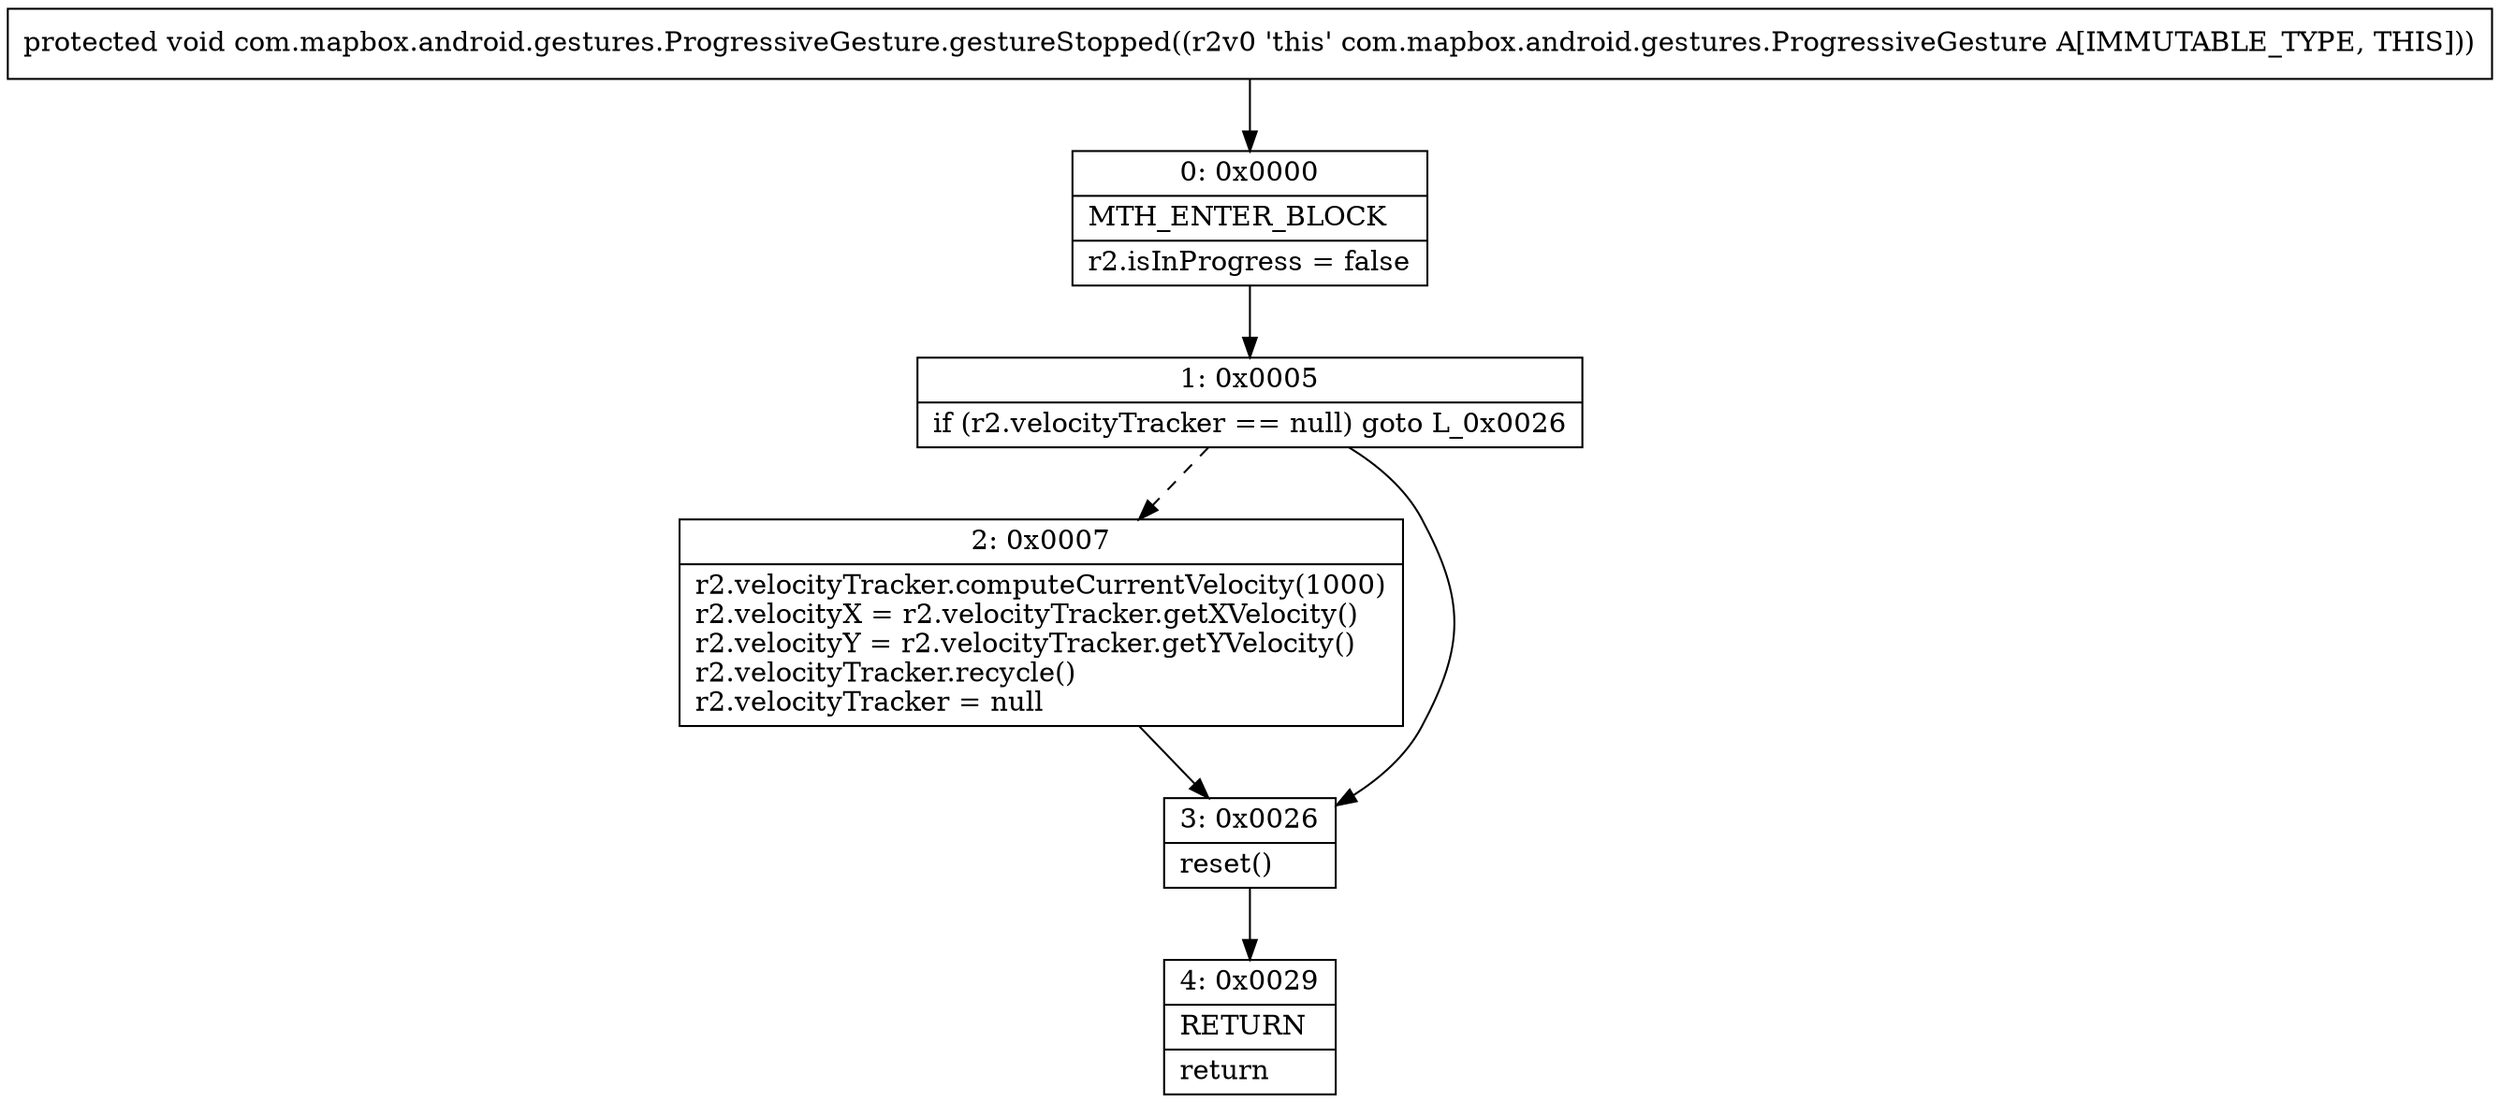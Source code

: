 digraph "CFG forcom.mapbox.android.gestures.ProgressiveGesture.gestureStopped()V" {
Node_0 [shape=record,label="{0\:\ 0x0000|MTH_ENTER_BLOCK\l|r2.isInProgress = false\l}"];
Node_1 [shape=record,label="{1\:\ 0x0005|if (r2.velocityTracker == null) goto L_0x0026\l}"];
Node_2 [shape=record,label="{2\:\ 0x0007|r2.velocityTracker.computeCurrentVelocity(1000)\lr2.velocityX = r2.velocityTracker.getXVelocity()\lr2.velocityY = r2.velocityTracker.getYVelocity()\lr2.velocityTracker.recycle()\lr2.velocityTracker = null\l}"];
Node_3 [shape=record,label="{3\:\ 0x0026|reset()\l}"];
Node_4 [shape=record,label="{4\:\ 0x0029|RETURN\l|return\l}"];
MethodNode[shape=record,label="{protected void com.mapbox.android.gestures.ProgressiveGesture.gestureStopped((r2v0 'this' com.mapbox.android.gestures.ProgressiveGesture A[IMMUTABLE_TYPE, THIS])) }"];
MethodNode -> Node_0;
Node_0 -> Node_1;
Node_1 -> Node_2[style=dashed];
Node_1 -> Node_3;
Node_2 -> Node_3;
Node_3 -> Node_4;
}

